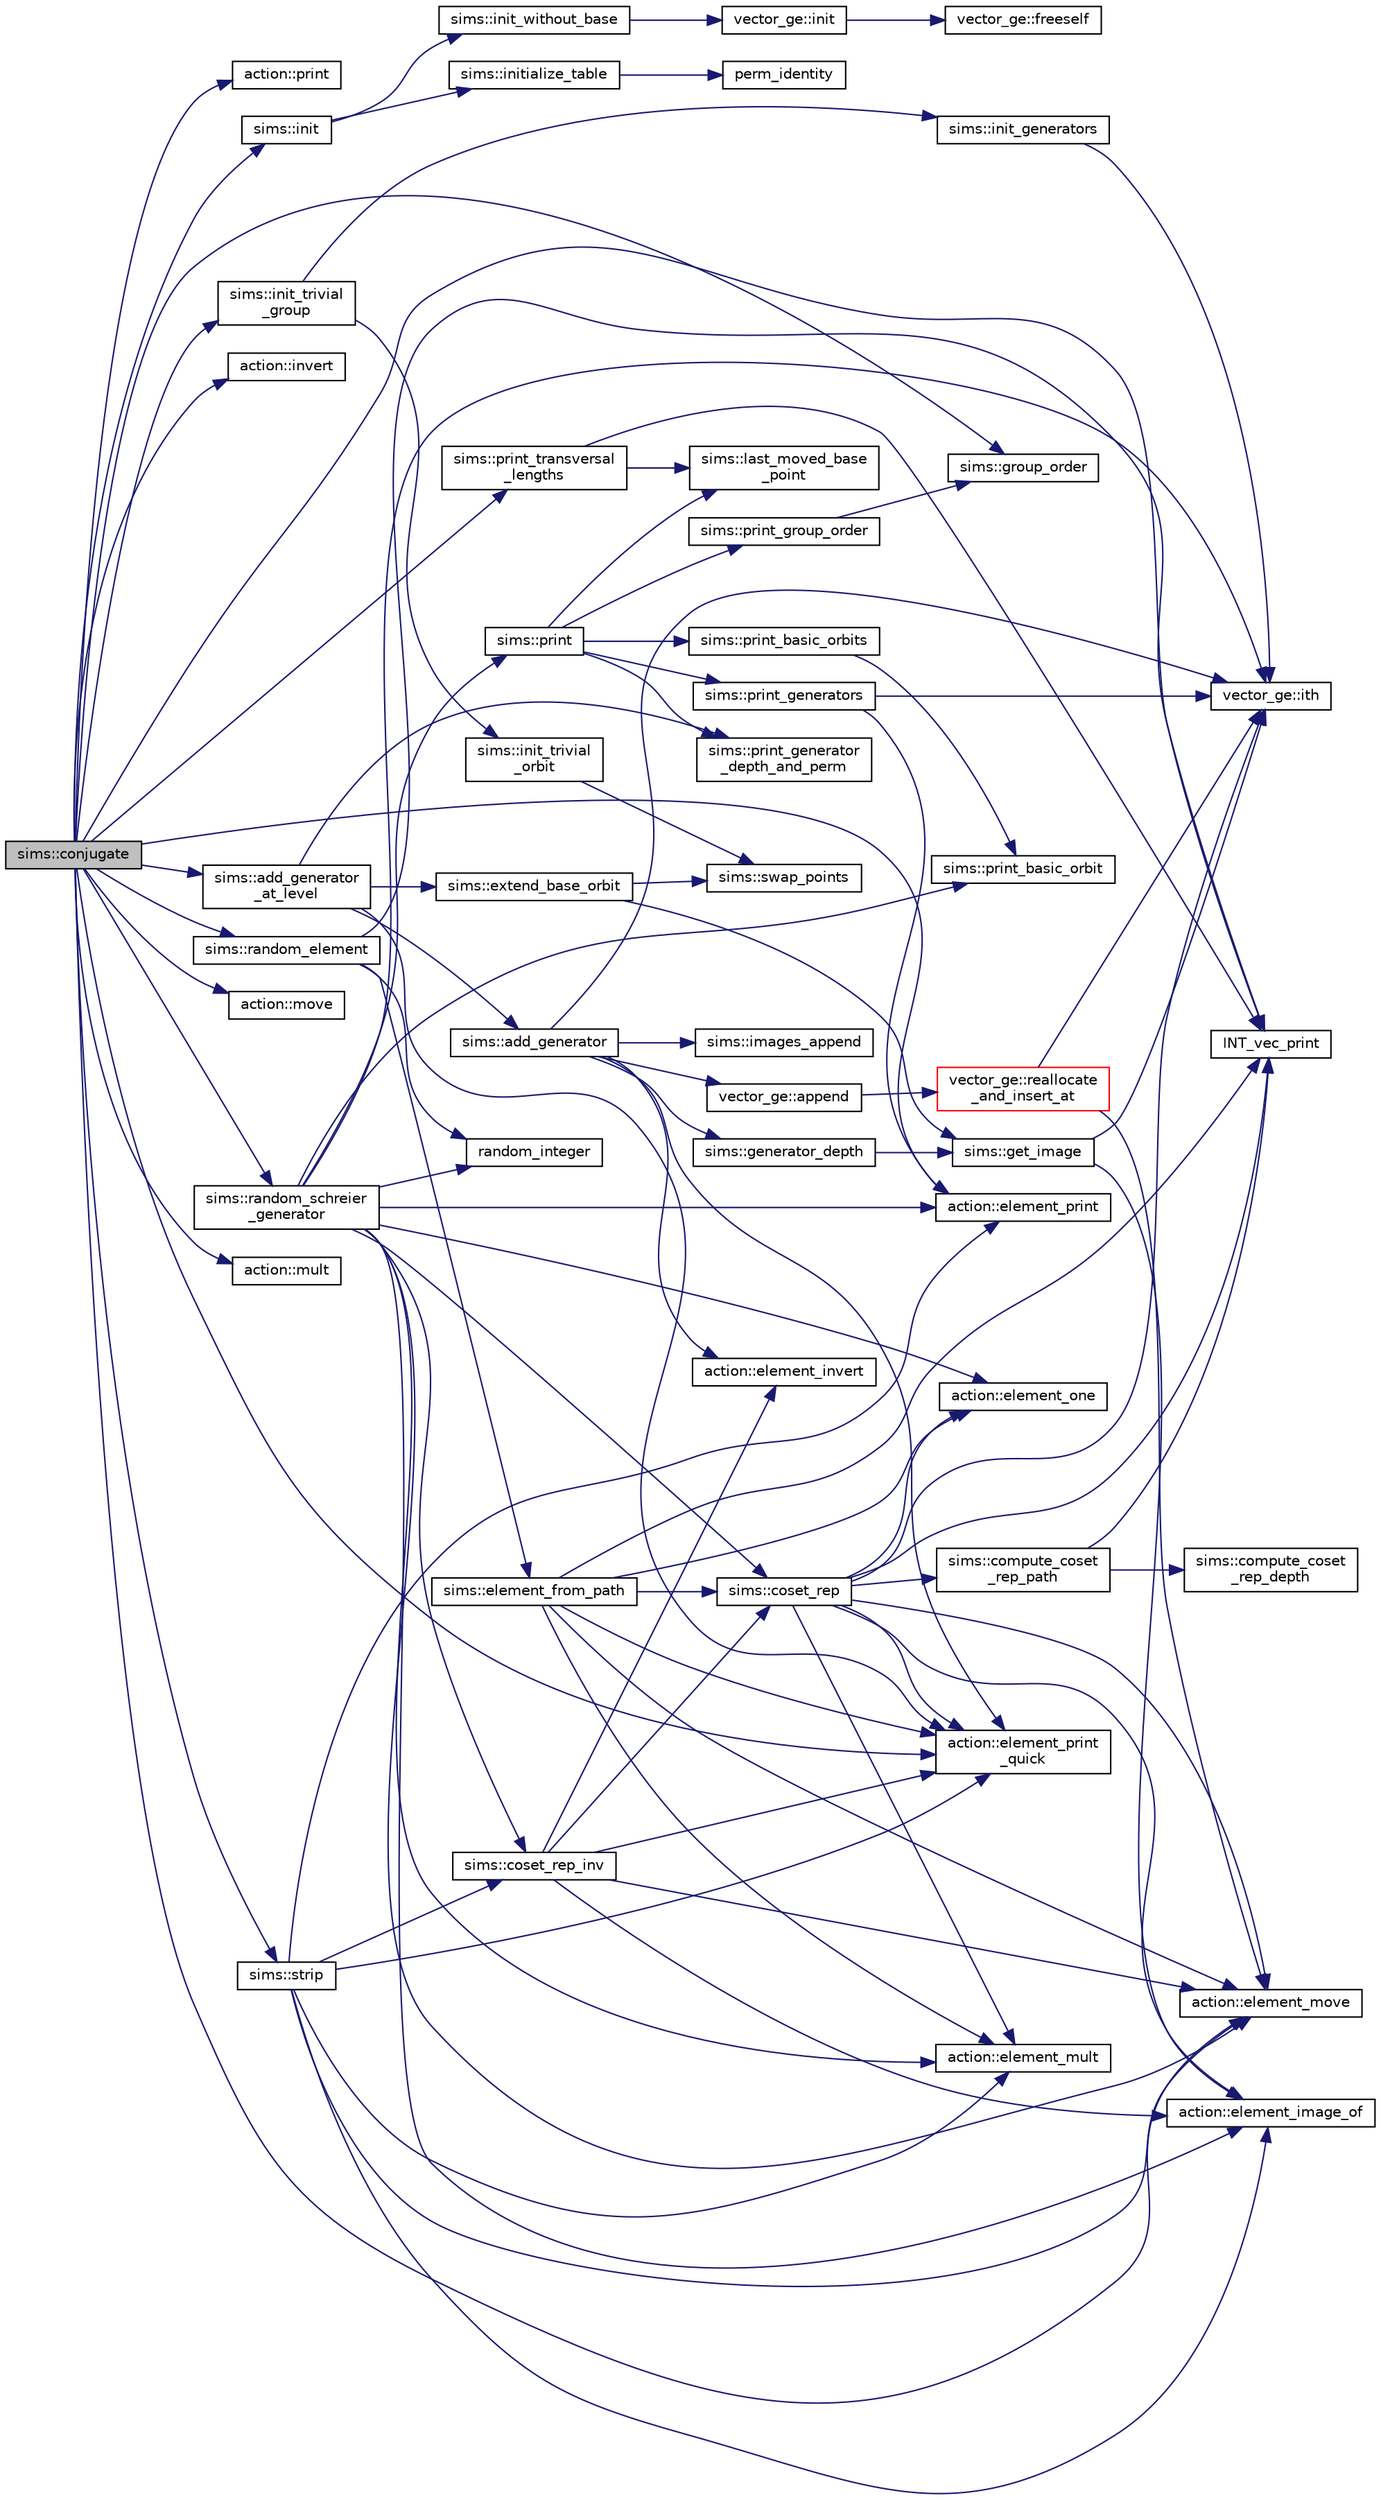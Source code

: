 digraph "sims::conjugate"
{
  edge [fontname="Helvetica",fontsize="10",labelfontname="Helvetica",labelfontsize="10"];
  node [fontname="Helvetica",fontsize="10",shape=record];
  rankdir="LR";
  Node1787 [label="sims::conjugate",height=0.2,width=0.4,color="black", fillcolor="grey75", style="filled", fontcolor="black"];
  Node1787 -> Node1788 [color="midnightblue",fontsize="10",style="solid",fontname="Helvetica"];
  Node1788 [label="action::print",height=0.2,width=0.4,color="black", fillcolor="white", style="filled",URL="$d2/d86/classaction.html#ae4159079fcf493e0e110c2114cc0a52d"];
  Node1787 -> Node1789 [color="midnightblue",fontsize="10",style="solid",fontname="Helvetica"];
  Node1789 [label="sims::init",height=0.2,width=0.4,color="black", fillcolor="white", style="filled",URL="$d9/df3/classsims.html#a02eb61ed14f75cfe4dc0770142c1bff0"];
  Node1789 -> Node1790 [color="midnightblue",fontsize="10",style="solid",fontname="Helvetica"];
  Node1790 [label="sims::init_without_base",height=0.2,width=0.4,color="black", fillcolor="white", style="filled",URL="$d9/df3/classsims.html#a1010f2dc330b7c5ae10128c0b7dcbefd"];
  Node1790 -> Node1791 [color="midnightblue",fontsize="10",style="solid",fontname="Helvetica"];
  Node1791 [label="vector_ge::init",height=0.2,width=0.4,color="black", fillcolor="white", style="filled",URL="$d4/d6e/classvector__ge.html#afe1d6befd1f1501e6be34afbaa9d30a8"];
  Node1791 -> Node1792 [color="midnightblue",fontsize="10",style="solid",fontname="Helvetica"];
  Node1792 [label="vector_ge::freeself",height=0.2,width=0.4,color="black", fillcolor="white", style="filled",URL="$d4/d6e/classvector__ge.html#aa002e4b715cc73a9b8b367d29700b452"];
  Node1789 -> Node1793 [color="midnightblue",fontsize="10",style="solid",fontname="Helvetica"];
  Node1793 [label="sims::initialize_table",height=0.2,width=0.4,color="black", fillcolor="white", style="filled",URL="$d9/df3/classsims.html#abe36dd0812bde20447f5aaa8384596a7"];
  Node1793 -> Node1794 [color="midnightblue",fontsize="10",style="solid",fontname="Helvetica"];
  Node1794 [label="perm_identity",height=0.2,width=0.4,color="black", fillcolor="white", style="filled",URL="$d2/d7c/combinatorics_8_c.html#aebc54d3f9c31f253ae53e3eb3b386208"];
  Node1787 -> Node1795 [color="midnightblue",fontsize="10",style="solid",fontname="Helvetica"];
  Node1795 [label="sims::init_trivial\l_group",height=0.2,width=0.4,color="black", fillcolor="white", style="filled",URL="$d9/df3/classsims.html#a6a55a0a4e5124654f999933fd635334a"];
  Node1795 -> Node1796 [color="midnightblue",fontsize="10",style="solid",fontname="Helvetica"];
  Node1796 [label="sims::init_generators",height=0.2,width=0.4,color="black", fillcolor="white", style="filled",URL="$d9/df3/classsims.html#aa2a7908389727bdfa05d034e8d53a818"];
  Node1796 -> Node1797 [color="midnightblue",fontsize="10",style="solid",fontname="Helvetica"];
  Node1797 [label="vector_ge::ith",height=0.2,width=0.4,color="black", fillcolor="white", style="filled",URL="$d4/d6e/classvector__ge.html#a1ff002e8b746a9beb119d57dcd4a15ff"];
  Node1795 -> Node1798 [color="midnightblue",fontsize="10",style="solid",fontname="Helvetica"];
  Node1798 [label="sims::init_trivial\l_orbit",height=0.2,width=0.4,color="black", fillcolor="white", style="filled",URL="$d9/df3/classsims.html#ac55702550a4671a721f78345dd9bff70"];
  Node1798 -> Node1799 [color="midnightblue",fontsize="10",style="solid",fontname="Helvetica"];
  Node1799 [label="sims::swap_points",height=0.2,width=0.4,color="black", fillcolor="white", style="filled",URL="$d9/df3/classsims.html#a3443b4bbfb5573864c29b627562819d2"];
  Node1787 -> Node1800 [color="midnightblue",fontsize="10",style="solid",fontname="Helvetica"];
  Node1800 [label="sims::group_order",height=0.2,width=0.4,color="black", fillcolor="white", style="filled",URL="$d9/df3/classsims.html#aa442445175656570fa35febbe790efad"];
  Node1787 -> Node1801 [color="midnightblue",fontsize="10",style="solid",fontname="Helvetica"];
  Node1801 [label="action::invert",height=0.2,width=0.4,color="black", fillcolor="white", style="filled",URL="$d2/d86/classaction.html#aa498723c58a9a8cf1da296044127a428"];
  Node1787 -> Node1802 [color="midnightblue",fontsize="10",style="solid",fontname="Helvetica"];
  Node1802 [label="sims::random_schreier\l_generator",height=0.2,width=0.4,color="black", fillcolor="white", style="filled",URL="$d9/df3/classsims.html#aaa77048e586c36a7639fa61ff66e0a23"];
  Node1802 -> Node1803 [color="midnightblue",fontsize="10",style="solid",fontname="Helvetica"];
  Node1803 [label="action::element_one",height=0.2,width=0.4,color="black", fillcolor="white", style="filled",URL="$d2/d86/classaction.html#a780a105daf04d6d1fe7e2f63b3c88e3b"];
  Node1802 -> Node1804 [color="midnightblue",fontsize="10",style="solid",fontname="Helvetica"];
  Node1804 [label="random_integer",height=0.2,width=0.4,color="black", fillcolor="white", style="filled",URL="$d5/db4/io__and__os_8h.html#a509937846575424b1c8863e1bb96a766"];
  Node1802 -> Node1805 [color="midnightblue",fontsize="10",style="solid",fontname="Helvetica"];
  Node1805 [label="sims::coset_rep",height=0.2,width=0.4,color="black", fillcolor="white", style="filled",URL="$d9/df3/classsims.html#a3d669dba4d005cd2399388f27f44cd04"];
  Node1805 -> Node1806 [color="midnightblue",fontsize="10",style="solid",fontname="Helvetica"];
  Node1806 [label="sims::compute_coset\l_rep_path",height=0.2,width=0.4,color="black", fillcolor="white", style="filled",URL="$d9/df3/classsims.html#a22a53a24eb86dcfe54cb3588776a4d96"];
  Node1806 -> Node1807 [color="midnightblue",fontsize="10",style="solid",fontname="Helvetica"];
  Node1807 [label="sims::compute_coset\l_rep_depth",height=0.2,width=0.4,color="black", fillcolor="white", style="filled",URL="$d9/df3/classsims.html#abfeb782bd253f1df5253486afb120f6f"];
  Node1806 -> Node1808 [color="midnightblue",fontsize="10",style="solid",fontname="Helvetica"];
  Node1808 [label="INT_vec_print",height=0.2,width=0.4,color="black", fillcolor="white", style="filled",URL="$df/dbf/sajeeb_8_c.html#a79a5901af0b47dd0d694109543c027fe"];
  Node1805 -> Node1808 [color="midnightblue",fontsize="10",style="solid",fontname="Helvetica"];
  Node1805 -> Node1803 [color="midnightblue",fontsize="10",style="solid",fontname="Helvetica"];
  Node1805 -> Node1797 [color="midnightblue",fontsize="10",style="solid",fontname="Helvetica"];
  Node1805 -> Node1809 [color="midnightblue",fontsize="10",style="solid",fontname="Helvetica"];
  Node1809 [label="action::element_print\l_quick",height=0.2,width=0.4,color="black", fillcolor="white", style="filled",URL="$d2/d86/classaction.html#a4844680cf6750396f76494a28655265b"];
  Node1805 -> Node1810 [color="midnightblue",fontsize="10",style="solid",fontname="Helvetica"];
  Node1810 [label="action::element_mult",height=0.2,width=0.4,color="black", fillcolor="white", style="filled",URL="$d2/d86/classaction.html#ae9e36b2cae1f0f7bd7144097fa9a34b3"];
  Node1805 -> Node1811 [color="midnightblue",fontsize="10",style="solid",fontname="Helvetica"];
  Node1811 [label="action::element_move",height=0.2,width=0.4,color="black", fillcolor="white", style="filled",URL="$d2/d86/classaction.html#a550947491bbb534d3d7951f50198a874"];
  Node1805 -> Node1812 [color="midnightblue",fontsize="10",style="solid",fontname="Helvetica"];
  Node1812 [label="action::element_image_of",height=0.2,width=0.4,color="black", fillcolor="white", style="filled",URL="$d2/d86/classaction.html#ae09559d4537a048fc860f8a74a31393d"];
  Node1802 -> Node1812 [color="midnightblue",fontsize="10",style="solid",fontname="Helvetica"];
  Node1802 -> Node1813 [color="midnightblue",fontsize="10",style="solid",fontname="Helvetica"];
  Node1813 [label="sims::print_basic_orbit",height=0.2,width=0.4,color="black", fillcolor="white", style="filled",URL="$d9/df3/classsims.html#ae777e80bb7cef4f757c701173f924a6d"];
  Node1802 -> Node1814 [color="midnightblue",fontsize="10",style="solid",fontname="Helvetica"];
  Node1814 [label="action::element_print",height=0.2,width=0.4,color="black", fillcolor="white", style="filled",URL="$d2/d86/classaction.html#ae38c3ef3c1125213733d63c6fc3c40cd"];
  Node1802 -> Node1797 [color="midnightblue",fontsize="10",style="solid",fontname="Helvetica"];
  Node1802 -> Node1810 [color="midnightblue",fontsize="10",style="solid",fontname="Helvetica"];
  Node1802 -> Node1811 [color="midnightblue",fontsize="10",style="solid",fontname="Helvetica"];
  Node1802 -> Node1815 [color="midnightblue",fontsize="10",style="solid",fontname="Helvetica"];
  Node1815 [label="sims::print",height=0.2,width=0.4,color="black", fillcolor="white", style="filled",URL="$d9/df3/classsims.html#a93c3d22dc3ac6d78acc60bad65234944"];
  Node1815 -> Node1816 [color="midnightblue",fontsize="10",style="solid",fontname="Helvetica"];
  Node1816 [label="sims::last_moved_base\l_point",height=0.2,width=0.4,color="black", fillcolor="white", style="filled",URL="$d9/df3/classsims.html#ab7549d6212df09ad5fdcc8b5edbe8806"];
  Node1815 -> Node1817 [color="midnightblue",fontsize="10",style="solid",fontname="Helvetica"];
  Node1817 [label="sims::print_group_order",height=0.2,width=0.4,color="black", fillcolor="white", style="filled",URL="$d9/df3/classsims.html#a2fc3bfc40a993e0a6902374465304c0c"];
  Node1817 -> Node1800 [color="midnightblue",fontsize="10",style="solid",fontname="Helvetica"];
  Node1815 -> Node1818 [color="midnightblue",fontsize="10",style="solid",fontname="Helvetica"];
  Node1818 [label="sims::print_generator\l_depth_and_perm",height=0.2,width=0.4,color="black", fillcolor="white", style="filled",URL="$d9/df3/classsims.html#a4630b82437f49635da45c5fc1953d919"];
  Node1815 -> Node1819 [color="midnightblue",fontsize="10",style="solid",fontname="Helvetica"];
  Node1819 [label="sims::print_generators",height=0.2,width=0.4,color="black", fillcolor="white", style="filled",URL="$d9/df3/classsims.html#a49dfebd7ef9b23cb3c1264bc462f2233"];
  Node1819 -> Node1814 [color="midnightblue",fontsize="10",style="solid",fontname="Helvetica"];
  Node1819 -> Node1797 [color="midnightblue",fontsize="10",style="solid",fontname="Helvetica"];
  Node1815 -> Node1820 [color="midnightblue",fontsize="10",style="solid",fontname="Helvetica"];
  Node1820 [label="sims::print_basic_orbits",height=0.2,width=0.4,color="black", fillcolor="white", style="filled",URL="$d9/df3/classsims.html#ab26955fba9bb5a6fe176b4f12d0a6c5a"];
  Node1820 -> Node1813 [color="midnightblue",fontsize="10",style="solid",fontname="Helvetica"];
  Node1802 -> Node1821 [color="midnightblue",fontsize="10",style="solid",fontname="Helvetica"];
  Node1821 [label="sims::coset_rep_inv",height=0.2,width=0.4,color="black", fillcolor="white", style="filled",URL="$d9/df3/classsims.html#a388f523d4ec997fce4e9ede924de99b9"];
  Node1821 -> Node1805 [color="midnightblue",fontsize="10",style="solid",fontname="Helvetica"];
  Node1821 -> Node1809 [color="midnightblue",fontsize="10",style="solid",fontname="Helvetica"];
  Node1821 -> Node1812 [color="midnightblue",fontsize="10",style="solid",fontname="Helvetica"];
  Node1821 -> Node1822 [color="midnightblue",fontsize="10",style="solid",fontname="Helvetica"];
  Node1822 [label="action::element_invert",height=0.2,width=0.4,color="black", fillcolor="white", style="filled",URL="$d2/d86/classaction.html#aa4bd01e338497714586636751fcef436"];
  Node1821 -> Node1811 [color="midnightblue",fontsize="10",style="solid",fontname="Helvetica"];
  Node1787 -> Node1811 [color="midnightblue",fontsize="10",style="solid",fontname="Helvetica"];
  Node1787 -> Node1814 [color="midnightblue",fontsize="10",style="solid",fontname="Helvetica"];
  Node1787 -> Node1823 [color="midnightblue",fontsize="10",style="solid",fontname="Helvetica"];
  Node1823 [label="action::move",height=0.2,width=0.4,color="black", fillcolor="white", style="filled",URL="$d2/d86/classaction.html#ab857fef69d8687a7926a9e4a00dd77ee"];
  Node1787 -> Node1824 [color="midnightblue",fontsize="10",style="solid",fontname="Helvetica"];
  Node1824 [label="sims::random_element",height=0.2,width=0.4,color="black", fillcolor="white", style="filled",URL="$d9/df3/classsims.html#a28e72977652add0bb45a5f703243fd33"];
  Node1824 -> Node1808 [color="midnightblue",fontsize="10",style="solid",fontname="Helvetica"];
  Node1824 -> Node1804 [color="midnightblue",fontsize="10",style="solid",fontname="Helvetica"];
  Node1824 -> Node1825 [color="midnightblue",fontsize="10",style="solid",fontname="Helvetica"];
  Node1825 [label="sims::element_from_path",height=0.2,width=0.4,color="black", fillcolor="white", style="filled",URL="$d9/df3/classsims.html#a4a9bc25b1b8e61ba34d6d3d9f9fb8ab8"];
  Node1825 -> Node1808 [color="midnightblue",fontsize="10",style="solid",fontname="Helvetica"];
  Node1825 -> Node1803 [color="midnightblue",fontsize="10",style="solid",fontname="Helvetica"];
  Node1825 -> Node1805 [color="midnightblue",fontsize="10",style="solid",fontname="Helvetica"];
  Node1825 -> Node1809 [color="midnightblue",fontsize="10",style="solid",fontname="Helvetica"];
  Node1825 -> Node1810 [color="midnightblue",fontsize="10",style="solid",fontname="Helvetica"];
  Node1825 -> Node1811 [color="midnightblue",fontsize="10",style="solid",fontname="Helvetica"];
  Node1787 -> Node1808 [color="midnightblue",fontsize="10",style="solid",fontname="Helvetica"];
  Node1787 -> Node1826 [color="midnightblue",fontsize="10",style="solid",fontname="Helvetica"];
  Node1826 [label="action::mult",height=0.2,width=0.4,color="black", fillcolor="white", style="filled",URL="$d2/d86/classaction.html#a97d41015c3985091d0f4cd34e0180ea7"];
  Node1787 -> Node1827 [color="midnightblue",fontsize="10",style="solid",fontname="Helvetica"];
  Node1827 [label="sims::strip",height=0.2,width=0.4,color="black", fillcolor="white", style="filled",URL="$d9/df3/classsims.html#a4d902cab732ddf9f60788dda85b0a775"];
  Node1827 -> Node1809 [color="midnightblue",fontsize="10",style="solid",fontname="Helvetica"];
  Node1827 -> Node1811 [color="midnightblue",fontsize="10",style="solid",fontname="Helvetica"];
  Node1827 -> Node1812 [color="midnightblue",fontsize="10",style="solid",fontname="Helvetica"];
  Node1827 -> Node1821 [color="midnightblue",fontsize="10",style="solid",fontname="Helvetica"];
  Node1827 -> Node1814 [color="midnightblue",fontsize="10",style="solid",fontname="Helvetica"];
  Node1827 -> Node1810 [color="midnightblue",fontsize="10",style="solid",fontname="Helvetica"];
  Node1787 -> Node1809 [color="midnightblue",fontsize="10",style="solid",fontname="Helvetica"];
  Node1787 -> Node1828 [color="midnightblue",fontsize="10",style="solid",fontname="Helvetica"];
  Node1828 [label="sims::add_generator\l_at_level",height=0.2,width=0.4,color="black", fillcolor="white", style="filled",URL="$d9/df3/classsims.html#ac9f0f17058381524d70645e9d6893e4d"];
  Node1828 -> Node1809 [color="midnightblue",fontsize="10",style="solid",fontname="Helvetica"];
  Node1828 -> Node1829 [color="midnightblue",fontsize="10",style="solid",fontname="Helvetica"];
  Node1829 [label="sims::add_generator",height=0.2,width=0.4,color="black", fillcolor="white", style="filled",URL="$d9/df3/classsims.html#add28c3fa3ed9825c7ccb4b1fb7ac22d4"];
  Node1829 -> Node1809 [color="midnightblue",fontsize="10",style="solid",fontname="Helvetica"];
  Node1829 -> Node1830 [color="midnightblue",fontsize="10",style="solid",fontname="Helvetica"];
  Node1830 [label="vector_ge::append",height=0.2,width=0.4,color="black", fillcolor="white", style="filled",URL="$d4/d6e/classvector__ge.html#a6e24ff78ee23cd3e94b266038f059e83"];
  Node1830 -> Node1831 [color="midnightblue",fontsize="10",style="solid",fontname="Helvetica"];
  Node1831 [label="vector_ge::reallocate\l_and_insert_at",height=0.2,width=0.4,color="red", fillcolor="white", style="filled",URL="$d4/d6e/classvector__ge.html#af9a3fcffc74924aacdbd41c936750e9b"];
  Node1831 -> Node1797 [color="midnightblue",fontsize="10",style="solid",fontname="Helvetica"];
  Node1831 -> Node1811 [color="midnightblue",fontsize="10",style="solid",fontname="Helvetica"];
  Node1829 -> Node1822 [color="midnightblue",fontsize="10",style="solid",fontname="Helvetica"];
  Node1829 -> Node1797 [color="midnightblue",fontsize="10",style="solid",fontname="Helvetica"];
  Node1829 -> Node1833 [color="midnightblue",fontsize="10",style="solid",fontname="Helvetica"];
  Node1833 [label="sims::images_append",height=0.2,width=0.4,color="black", fillcolor="white", style="filled",URL="$d9/df3/classsims.html#a2eedbb17ba9644f7d57d81dafab0eb01"];
  Node1829 -> Node1834 [color="midnightblue",fontsize="10",style="solid",fontname="Helvetica"];
  Node1834 [label="sims::generator_depth",height=0.2,width=0.4,color="black", fillcolor="white", style="filled",URL="$d9/df3/classsims.html#acdcef5adbae43ca98568ba1e6aa5b6a2"];
  Node1834 -> Node1835 [color="midnightblue",fontsize="10",style="solid",fontname="Helvetica"];
  Node1835 [label="sims::get_image",height=0.2,width=0.4,color="black", fillcolor="white", style="filled",URL="$d9/df3/classsims.html#ae649dbf5a9440550c1ca4e402c4b4b16"];
  Node1835 -> Node1812 [color="midnightblue",fontsize="10",style="solid",fontname="Helvetica"];
  Node1835 -> Node1797 [color="midnightblue",fontsize="10",style="solid",fontname="Helvetica"];
  Node1828 -> Node1818 [color="midnightblue",fontsize="10",style="solid",fontname="Helvetica"];
  Node1828 -> Node1836 [color="midnightblue",fontsize="10",style="solid",fontname="Helvetica"];
  Node1836 [label="sims::extend_base_orbit",height=0.2,width=0.4,color="black", fillcolor="white", style="filled",URL="$d9/df3/classsims.html#a1ded039dbe83239f4e116fe5b84fdcea"];
  Node1836 -> Node1835 [color="midnightblue",fontsize="10",style="solid",fontname="Helvetica"];
  Node1836 -> Node1799 [color="midnightblue",fontsize="10",style="solid",fontname="Helvetica"];
  Node1787 -> Node1837 [color="midnightblue",fontsize="10",style="solid",fontname="Helvetica"];
  Node1837 [label="sims::print_transversal\l_lengths",height=0.2,width=0.4,color="black", fillcolor="white", style="filled",URL="$d9/df3/classsims.html#a122d9276cad4b4fbb8ea6f7831d43020"];
  Node1837 -> Node1808 [color="midnightblue",fontsize="10",style="solid",fontname="Helvetica"];
  Node1837 -> Node1816 [color="midnightblue",fontsize="10",style="solid",fontname="Helvetica"];
}
